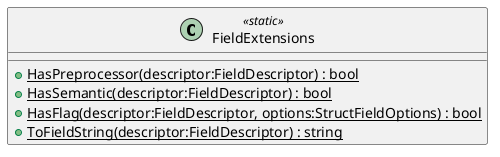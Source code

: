 @startuml
class FieldExtensions <<static>> {
    + {static} HasPreprocessor(descriptor:FieldDescriptor) : bool
    + {static} HasSemantic(descriptor:FieldDescriptor) : bool
    + {static} HasFlag(descriptor:FieldDescriptor, options:StructFieldOptions) : bool
    + {static} ToFieldString(descriptor:FieldDescriptor) : string
}
@enduml
